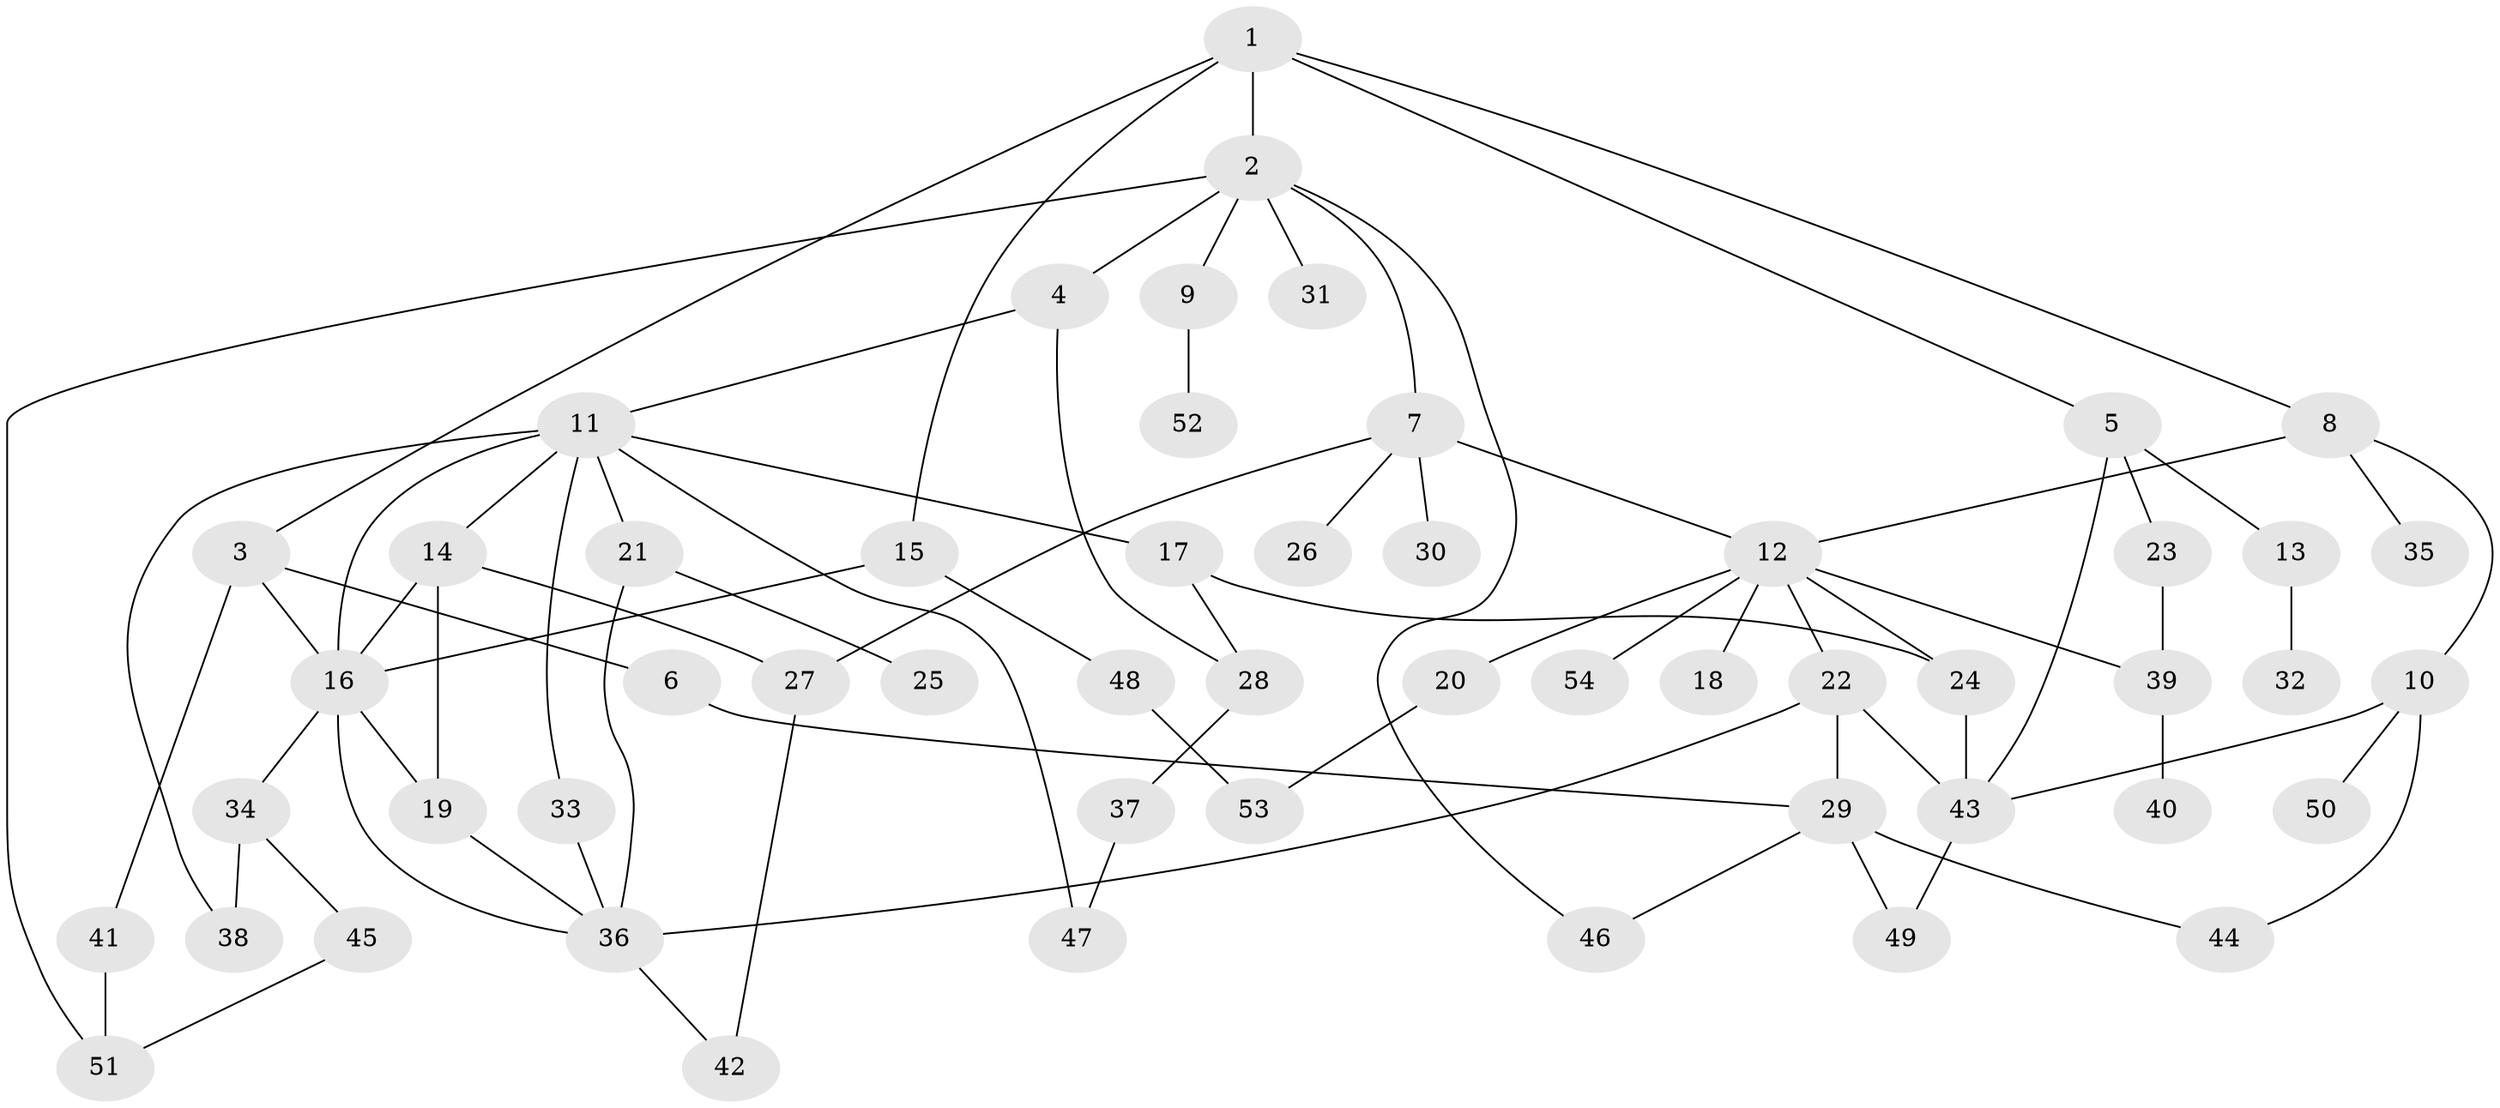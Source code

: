 // Generated by graph-tools (version 1.1) at 2025/42/03/09/25 04:42:28]
// undirected, 54 vertices, 79 edges
graph export_dot {
graph [start="1"]
  node [color=gray90,style=filled];
  1;
  2;
  3;
  4;
  5;
  6;
  7;
  8;
  9;
  10;
  11;
  12;
  13;
  14;
  15;
  16;
  17;
  18;
  19;
  20;
  21;
  22;
  23;
  24;
  25;
  26;
  27;
  28;
  29;
  30;
  31;
  32;
  33;
  34;
  35;
  36;
  37;
  38;
  39;
  40;
  41;
  42;
  43;
  44;
  45;
  46;
  47;
  48;
  49;
  50;
  51;
  52;
  53;
  54;
  1 -- 2;
  1 -- 3;
  1 -- 5;
  1 -- 8;
  1 -- 15;
  2 -- 4;
  2 -- 7;
  2 -- 9;
  2 -- 31;
  2 -- 46;
  2 -- 51;
  3 -- 6;
  3 -- 41;
  3 -- 16;
  4 -- 11;
  4 -- 28;
  5 -- 13;
  5 -- 23;
  5 -- 43;
  6 -- 29;
  7 -- 26;
  7 -- 30;
  7 -- 12;
  7 -- 27;
  8 -- 10;
  8 -- 12;
  8 -- 35;
  9 -- 52;
  10 -- 44;
  10 -- 50;
  10 -- 43;
  11 -- 14;
  11 -- 16;
  11 -- 17;
  11 -- 21;
  11 -- 33;
  11 -- 38;
  11 -- 47;
  12 -- 18;
  12 -- 20;
  12 -- 22;
  12 -- 24;
  12 -- 39;
  12 -- 54;
  13 -- 32;
  14 -- 27;
  14 -- 19;
  14 -- 16;
  15 -- 48;
  15 -- 16;
  16 -- 19;
  16 -- 34;
  16 -- 36;
  17 -- 28;
  17 -- 24;
  19 -- 36;
  20 -- 53;
  21 -- 25;
  21 -- 36;
  22 -- 43;
  22 -- 29;
  22 -- 36;
  23 -- 39;
  24 -- 43;
  27 -- 42;
  28 -- 37;
  29 -- 44;
  29 -- 46;
  29 -- 49;
  33 -- 36;
  34 -- 45;
  34 -- 38;
  36 -- 42;
  37 -- 47;
  39 -- 40;
  41 -- 51;
  43 -- 49;
  45 -- 51;
  48 -- 53;
}
